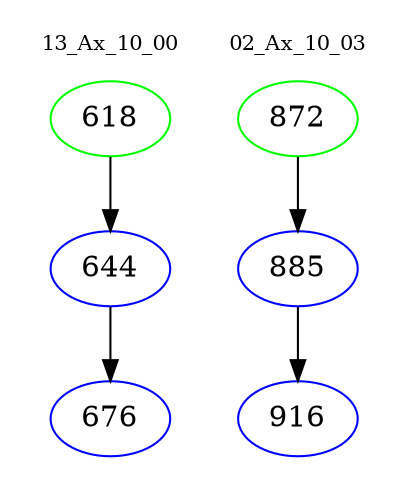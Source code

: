 digraph{
subgraph cluster_0 {
color = white
label = "13_Ax_10_00";
fontsize=10;
T0_618 [label="618", color="green"]
T0_618 -> T0_644 [color="black"]
T0_644 [label="644", color="blue"]
T0_644 -> T0_676 [color="black"]
T0_676 [label="676", color="blue"]
}
subgraph cluster_1 {
color = white
label = "02_Ax_10_03";
fontsize=10;
T1_872 [label="872", color="green"]
T1_872 -> T1_885 [color="black"]
T1_885 [label="885", color="blue"]
T1_885 -> T1_916 [color="black"]
T1_916 [label="916", color="blue"]
}
}
